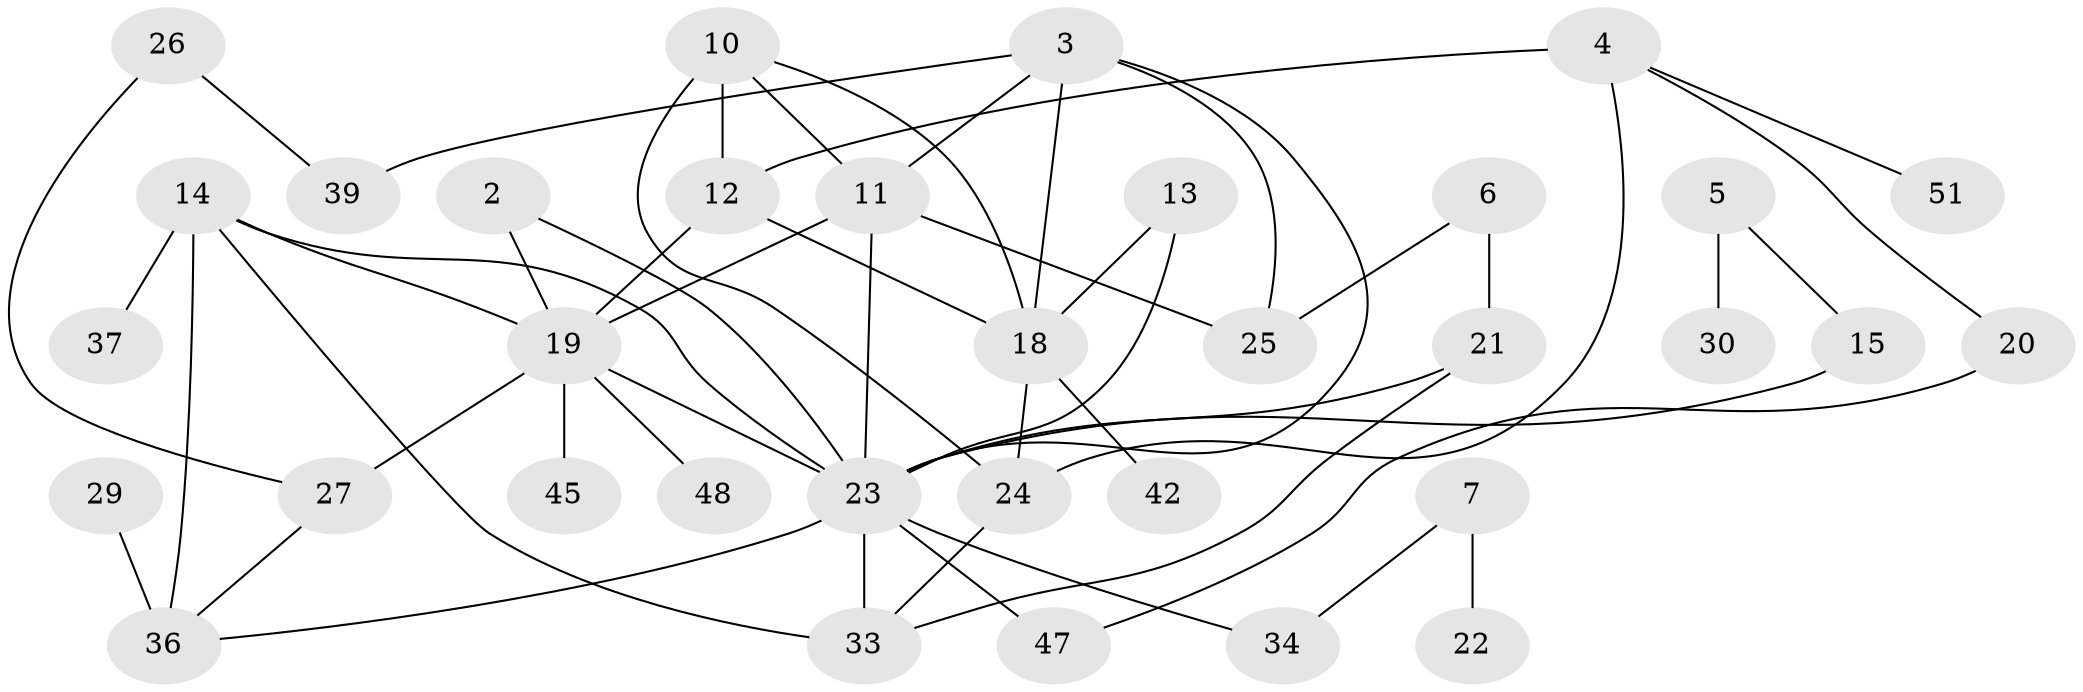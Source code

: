// original degree distribution, {1: 0.264, 2: 0.28, 0: 0.096, 3: 0.224, 4: 0.096, 5: 0.04}
// Generated by graph-tools (version 1.1) at 2025/47/03/04/25 22:47:55]
// undirected, 34 vertices, 52 edges
graph export_dot {
  node [color=gray90,style=filled];
  2;
  3;
  4;
  5;
  6;
  7;
  10;
  11;
  12;
  13;
  14;
  15;
  18;
  19;
  20;
  21;
  22;
  23;
  24;
  25;
  26;
  27;
  29;
  30;
  33;
  34;
  36;
  37;
  39;
  42;
  45;
  47;
  48;
  51;
  2 -- 19 [weight=1.0];
  2 -- 23 [weight=1.0];
  3 -- 11 [weight=1.0];
  3 -- 18 [weight=1.0];
  3 -- 23 [weight=1.0];
  3 -- 25 [weight=1.0];
  3 -- 39 [weight=1.0];
  4 -- 12 [weight=2.0];
  4 -- 20 [weight=1.0];
  4 -- 24 [weight=1.0];
  4 -- 51 [weight=1.0];
  5 -- 15 [weight=1.0];
  5 -- 30 [weight=2.0];
  6 -- 21 [weight=1.0];
  6 -- 25 [weight=2.0];
  7 -- 22 [weight=1.0];
  7 -- 34 [weight=1.0];
  10 -- 11 [weight=1.0];
  10 -- 12 [weight=2.0];
  10 -- 18 [weight=1.0];
  10 -- 24 [weight=1.0];
  11 -- 19 [weight=1.0];
  11 -- 23 [weight=1.0];
  11 -- 25 [weight=1.0];
  12 -- 18 [weight=1.0];
  12 -- 19 [weight=2.0];
  13 -- 18 [weight=2.0];
  13 -- 23 [weight=1.0];
  14 -- 19 [weight=1.0];
  14 -- 23 [weight=1.0];
  14 -- 33 [weight=2.0];
  14 -- 36 [weight=1.0];
  14 -- 37 [weight=1.0];
  15 -- 23 [weight=1.0];
  18 -- 24 [weight=1.0];
  18 -- 42 [weight=1.0];
  19 -- 23 [weight=1.0];
  19 -- 27 [weight=2.0];
  19 -- 45 [weight=1.0];
  19 -- 48 [weight=1.0];
  20 -- 47 [weight=1.0];
  21 -- 23 [weight=1.0];
  21 -- 33 [weight=1.0];
  23 -- 33 [weight=1.0];
  23 -- 34 [weight=1.0];
  23 -- 36 [weight=1.0];
  23 -- 47 [weight=1.0];
  24 -- 33 [weight=1.0];
  26 -- 27 [weight=1.0];
  26 -- 39 [weight=1.0];
  27 -- 36 [weight=1.0];
  29 -- 36 [weight=3.0];
}
